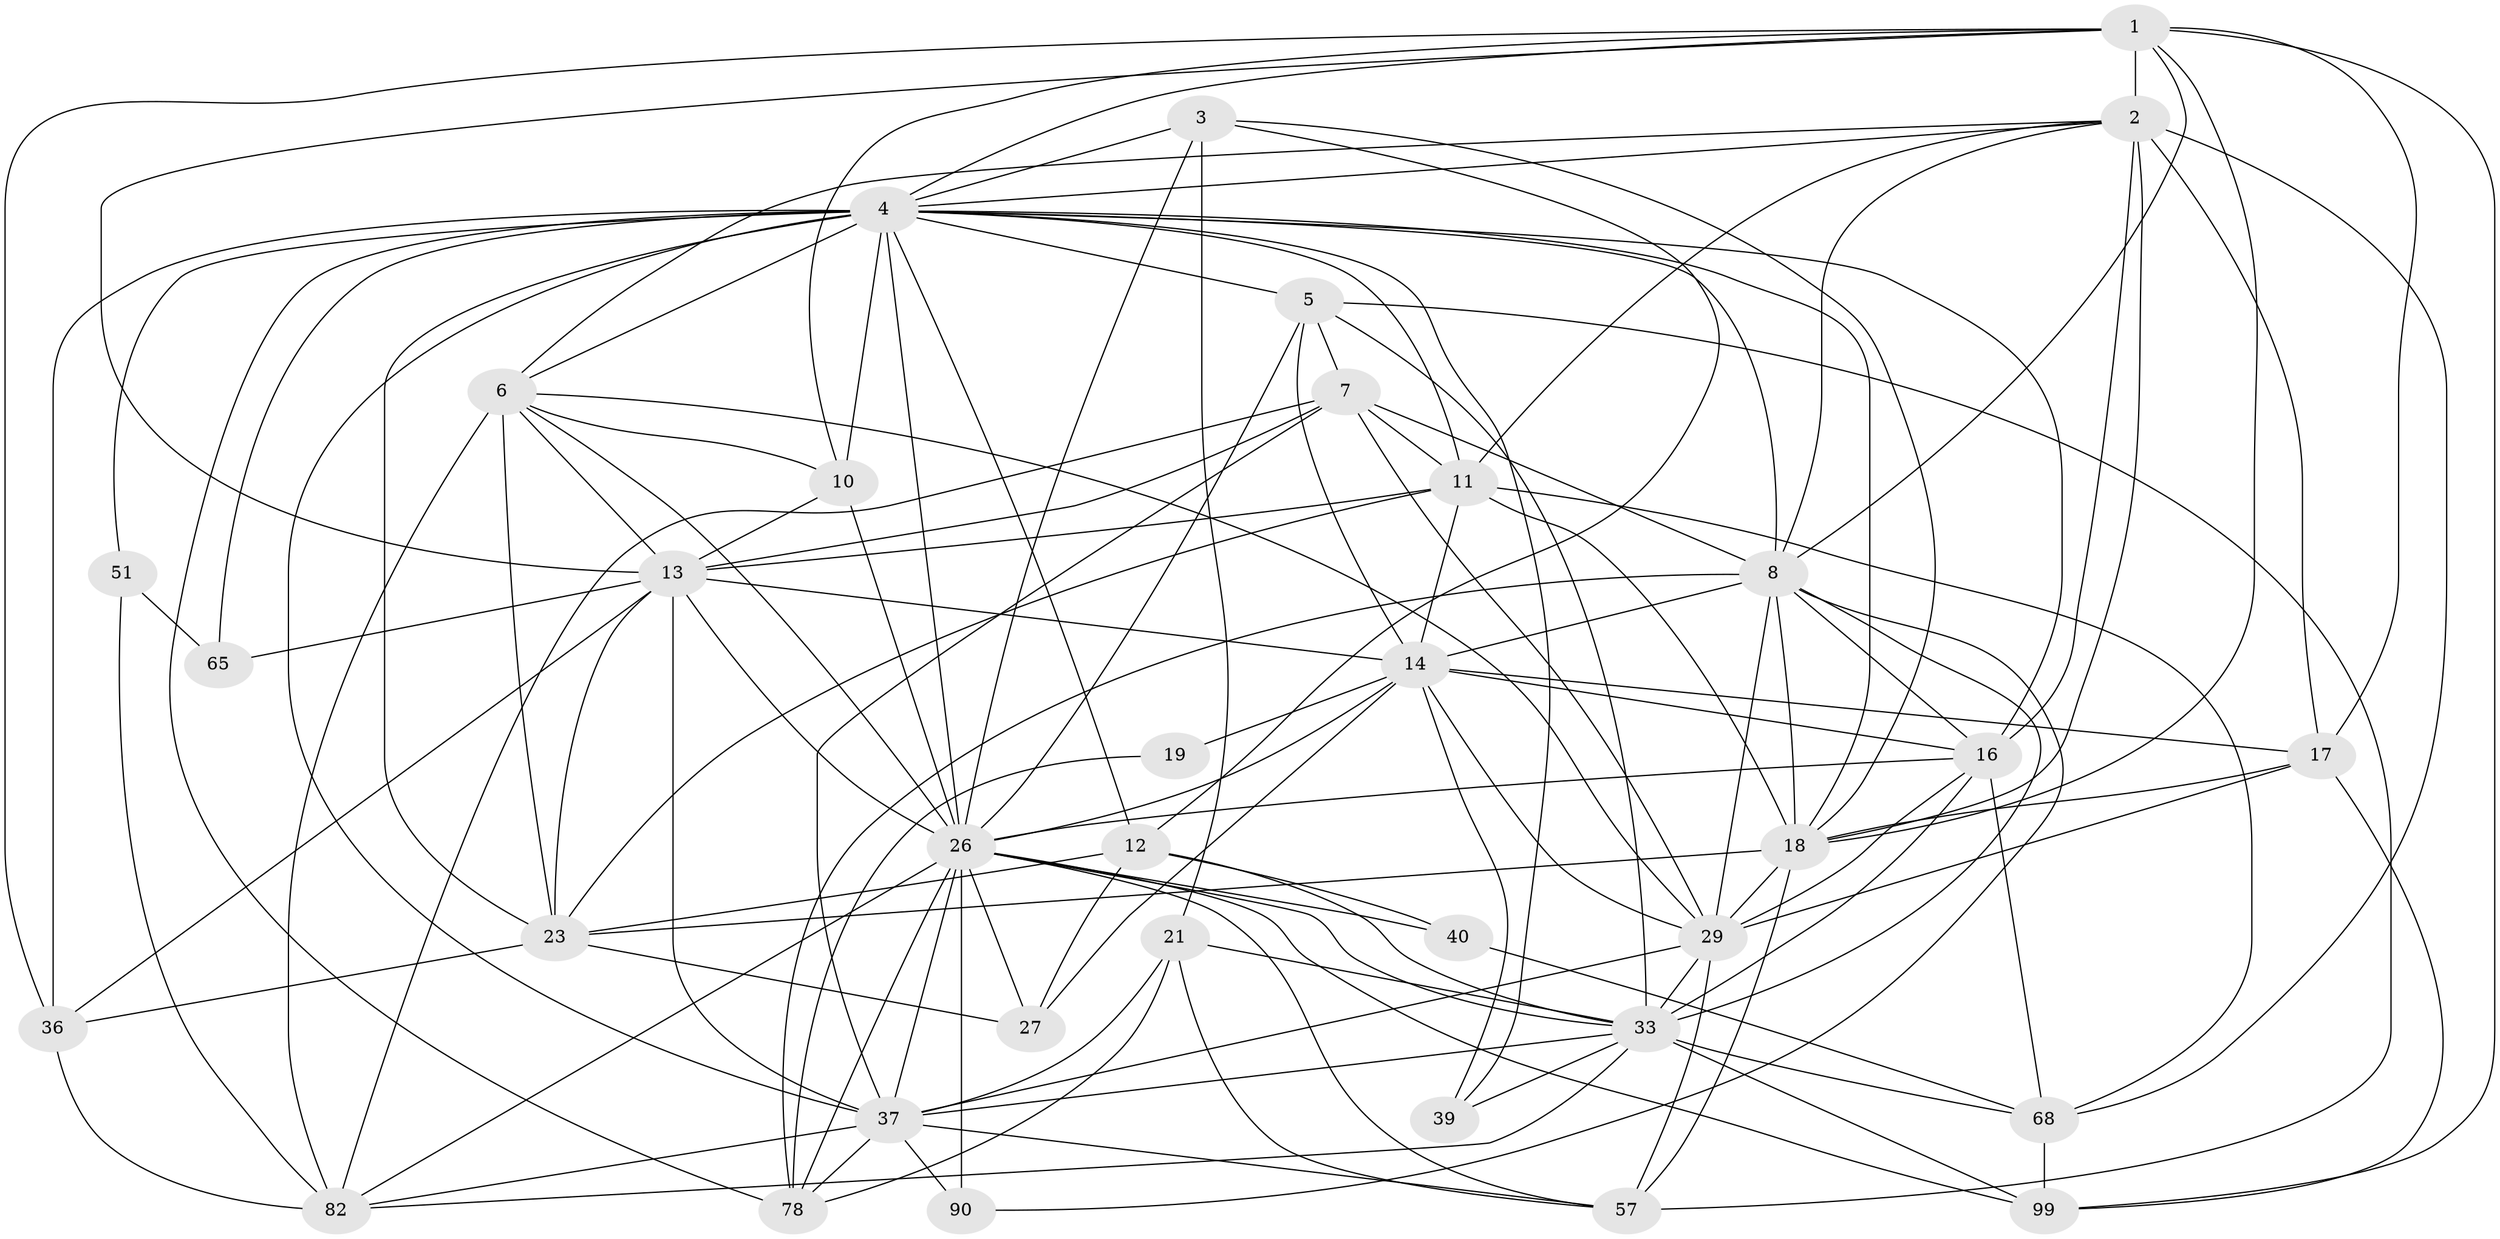 // original degree distribution, {5: 0.19827586206896552, 4: 0.31896551724137934, 8: 0.017241379310344827, 3: 0.22413793103448276, 6: 0.07758620689655173, 2: 0.13793103448275862, 7: 0.02586206896551724}
// Generated by graph-tools (version 1.1) at 2025/18/03/04/25 18:18:58]
// undirected, 35 vertices, 129 edges
graph export_dot {
graph [start="1"]
  node [color=gray90,style=filled];
  1 [super="+32"];
  2 [super="+38+96+30"];
  3 [super="+54"];
  4 [super="+31+55+20+43+97+69"];
  5 [super="+22+109"];
  6 [super="+72+61"];
  7 [super="+24+73+47"];
  8 [super="+83+15+9"];
  10 [super="+28+108"];
  11 [super="+106+80"];
  12 [super="+50"];
  13 [super="+58+100"];
  14 [super="+79+42"];
  16 [super="+107"];
  17 [super="+59"];
  18 [super="+25+71+64"];
  19;
  21 [super="+104+103"];
  23 [super="+63+88"];
  26 [super="+35+101+76"];
  27 [super="+52"];
  29 [super="+56+84+105"];
  33 [super="+67+53+60+34"];
  36 [super="+89+49"];
  37 [super="+48+62"];
  39;
  40;
  51;
  57 [super="+74"];
  65 [super="+113"];
  68 [super="+70"];
  78 [super="+86"];
  82 [super="+91+93"];
  90;
  99 [super="+102"];
  1 -- 17;
  1 -- 99;
  1 -- 18 [weight=2];
  1 -- 10;
  1 -- 13;
  1 -- 4;
  1 -- 2 [weight=3];
  1 -- 36;
  1 -- 8;
  2 -- 16;
  2 -- 68;
  2 -- 18 [weight=2];
  2 -- 4;
  2 -- 8 [weight=2];
  2 -- 17 [weight=2];
  2 -- 11;
  2 -- 6;
  3 -- 12;
  3 -- 18;
  3 -- 21;
  3 -- 26;
  3 -- 4;
  4 -- 8 [weight=2];
  4 -- 18;
  4 -- 26;
  4 -- 16;
  4 -- 10;
  4 -- 65;
  4 -- 36 [weight=2];
  4 -- 39;
  4 -- 78;
  4 -- 6;
  4 -- 51;
  4 -- 37 [weight=3];
  4 -- 23 [weight=2];
  4 -- 11;
  4 -- 5;
  4 -- 12;
  5 -- 26;
  5 -- 57;
  5 -- 7;
  5 -- 33;
  5 -- 14;
  6 -- 23;
  6 -- 29;
  6 -- 26 [weight=2];
  6 -- 82 [weight=2];
  6 -- 10;
  6 -- 13;
  7 -- 11;
  7 -- 82;
  7 -- 8;
  7 -- 29;
  7 -- 13;
  7 -- 37;
  8 -- 14;
  8 -- 78;
  8 -- 16;
  8 -- 18;
  8 -- 90;
  8 -- 29;
  8 -- 33;
  10 -- 26 [weight=3];
  10 -- 13;
  11 -- 68;
  11 -- 13;
  11 -- 18;
  11 -- 14;
  11 -- 23;
  12 -- 23;
  12 -- 27;
  12 -- 40;
  12 -- 33;
  13 -- 65;
  13 -- 26;
  13 -- 14;
  13 -- 37;
  13 -- 36;
  13 -- 23;
  14 -- 19;
  14 -- 39;
  14 -- 16;
  14 -- 27;
  14 -- 17;
  14 -- 26;
  14 -- 29;
  16 -- 68;
  16 -- 26;
  16 -- 29;
  16 -- 33;
  17 -- 29;
  17 -- 18;
  17 -- 99;
  18 -- 23;
  18 -- 29;
  18 -- 57;
  19 -- 78;
  21 -- 57;
  21 -- 78;
  21 -- 33;
  21 -- 37;
  23 -- 27;
  23 -- 36;
  26 -- 90;
  26 -- 40;
  26 -- 57;
  26 -- 37 [weight=2];
  26 -- 82;
  26 -- 78;
  26 -- 27;
  26 -- 99;
  26 -- 33;
  29 -- 33;
  29 -- 57;
  29 -- 37;
  33 -- 82 [weight=2];
  33 -- 68 [weight=2];
  33 -- 39;
  33 -- 99;
  33 -- 37;
  36 -- 82;
  37 -- 78;
  37 -- 82;
  37 -- 57;
  37 -- 90;
  40 -- 68;
  51 -- 65;
  51 -- 82;
  68 -- 99;
}
